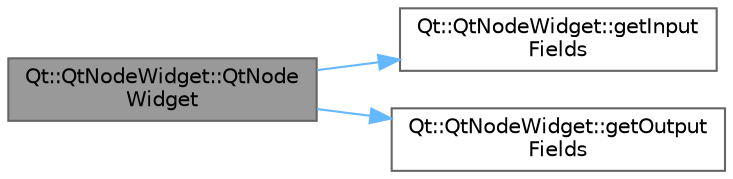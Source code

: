 digraph "Qt::QtNodeWidget::QtNodeWidget"
{
 // LATEX_PDF_SIZE
  bgcolor="transparent";
  edge [fontname=Helvetica,fontsize=10,labelfontname=Helvetica,labelfontsize=10];
  node [fontname=Helvetica,fontsize=10,shape=box,height=0.2,width=0.4];
  rankdir="LR";
  Node1 [id="Node000001",label="Qt::QtNodeWidget::QtNode\lWidget",height=0.2,width=0.4,color="gray40", fillcolor="grey60", style="filled", fontcolor="black",tooltip=" "];
  Node1 -> Node2 [id="edge1_Node000001_Node000002",color="steelblue1",style="solid",tooltip=" "];
  Node2 [id="Node000002",label="Qt::QtNodeWidget::getInput\lFields",height=0.2,width=0.4,color="grey40", fillcolor="white", style="filled",URL="$class_qt_1_1_qt_node_widget.html#a2a7fad441838cc22c5aa5b1a78045aee",tooltip=" "];
  Node1 -> Node3 [id="edge2_Node000001_Node000003",color="steelblue1",style="solid",tooltip=" "];
  Node3 [id="Node000003",label="Qt::QtNodeWidget::getOutput\lFields",height=0.2,width=0.4,color="grey40", fillcolor="white", style="filled",URL="$class_qt_1_1_qt_node_widget.html#aa73acc44a32d955ca91773156dbb3f0b",tooltip=" "];
}
